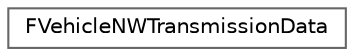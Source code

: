 digraph "类继承关系图"
{
 // INTERACTIVE_SVG=YES
 // LATEX_PDF_SIZE
  bgcolor="transparent";
  edge [fontname=Helvetica,fontsize=10,labelfontname=Helvetica,labelfontsize=10];
  node [fontname=Helvetica,fontsize=10,shape=box,height=0.2,width=0.4];
  rankdir="LR";
  Node0 [id="Node000000",label="FVehicleNWTransmissionData",height=0.2,width=0.4,color="grey40", fillcolor="white", style="filled",URL="$db/da1/structFVehicleNWTransmissionData.html",tooltip=" "];
}
